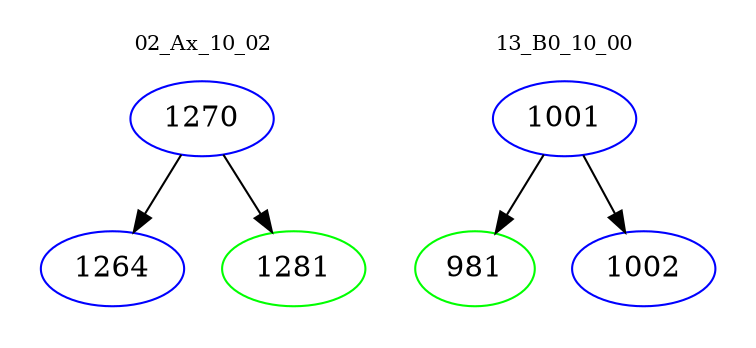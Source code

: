 digraph{
subgraph cluster_0 {
color = white
label = "02_Ax_10_02";
fontsize=10;
T0_1270 [label="1270", color="blue"]
T0_1270 -> T0_1264 [color="black"]
T0_1264 [label="1264", color="blue"]
T0_1270 -> T0_1281 [color="black"]
T0_1281 [label="1281", color="green"]
}
subgraph cluster_1 {
color = white
label = "13_B0_10_00";
fontsize=10;
T1_1001 [label="1001", color="blue"]
T1_1001 -> T1_981 [color="black"]
T1_981 [label="981", color="green"]
T1_1001 -> T1_1002 [color="black"]
T1_1002 [label="1002", color="blue"]
}
}
